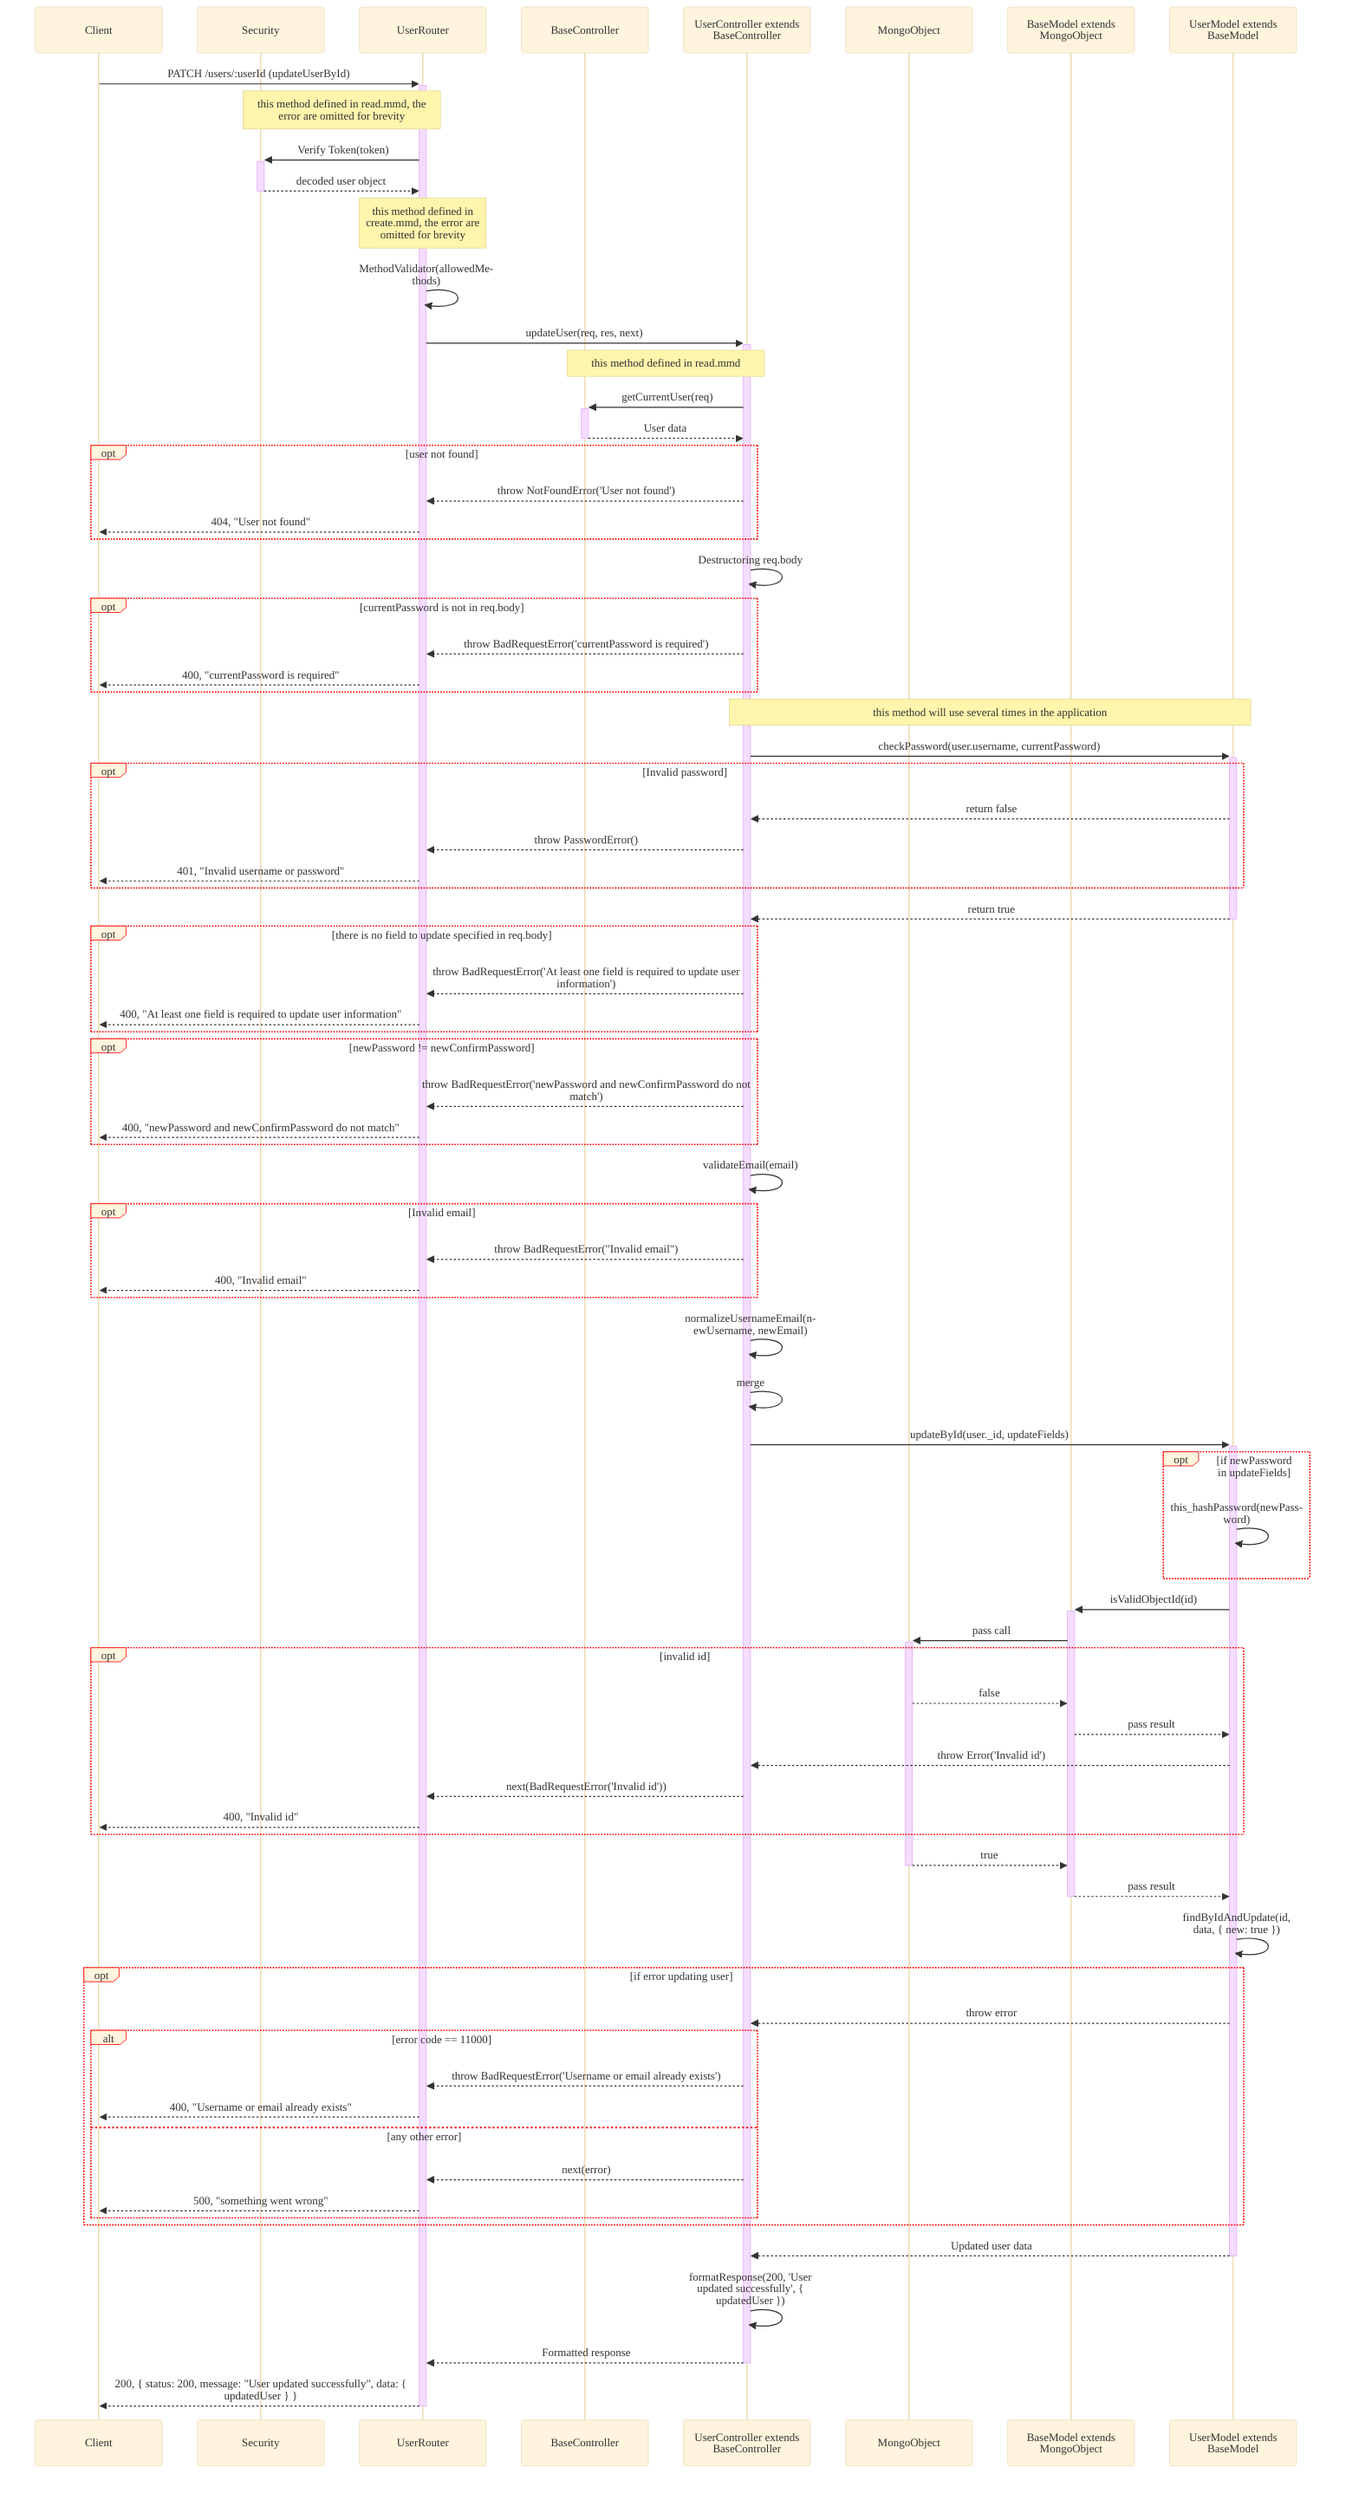 %%{
    init: {
        "theme":"base",
        "themeVariables": {
            "fontFamily": "system-ui",
            'labelBoxBorderColor': '#ff0000'
        },
        "sequence": { 
            "wrap": true, 
            "width": 180 
        } 
    }
}%%
sequenceDiagram
    participant Client
    participant Sec as Security
    participant Router as UserRouter
    participant BaseCont as BaseController
    participant Cont as UserController extends BaseController
    participant Mongo as MongoObject
    participant BaseModel as BaseModel extends MongoObject
    participant Model as UserModel extends BaseModel

    %% Update User
    Client->>+Router: PATCH /users/:userId (updateUserById)
    Note over Sec, Router: this method defined in read.mmd, the error are omitted for brevity
    Router->>+Sec: Verify Token(token)
    Sec-->>-Router: decoded user object
    Note over Router : this method defined in create.mmd, the error are omitted for brevity
    Router->>Router: MethodValidator(allowedMethods)
    Router->>+Cont: updateUser(req, res, next)
    Note over Cont, BaseCont: this method defined in read.mmd
    Cont->>+BaseCont: getCurrentUser(req)
    BaseCont-->>-Cont: User data
    opt user not found
        Cont-->>Router: throw NotFoundError('User not found')
        Router-->>Client: 404, "User not found"
    end
    Cont->>Cont: Destructoring req.body
    opt currentPassword is not in req.body
        Cont-->>Router: throw BadRequestError('currentPassword is required')
        Router-->>Client: 400, "currentPassword is required"
    end
    Note over Cont, Model: this method will use several times in the application
    Cont->>+Model: checkPassword(user.username, currentPassword)
    opt Invalid password
        Model-->>Cont: return false
        Cont-->>Router: throw PasswordError()
        Router-->>Client: 401, "Invalid username or password"
    end
    Model-->>-Cont: return true
    opt there is no field to update specified in req.body
        Cont-->>Router: throw BadRequestError('At least one field is required to update user information')
        Router-->>Client: 400, "At least one field is required to update user information"
    end
    opt newPassword != newConfirmPassword
        Cont-->>Router: throw BadRequestError('newPassword and newConfirmPassword do not match')
        Router-->>Client: 400, "newPassword and newConfirmPassword do not match"
    end
    Cont->>Cont: validateEmail(email)
    opt Invalid email
        Cont-->>Router: throw BadRequestError("Invalid email")
        Router-->>Client: 400, "Invalid email"
    end
    Cont->>Cont: normalizeUsernameEmail(newUsername, newEmail)
    Cont->>Cont: merge
    Cont->>+Model: updateById(user._id, updateFields)
    opt if newPassword in updateFields
        Model->>Model: this_hashPassword(newPassword)
    end
    Model->>+BaseModel: isValidObjectId(id)
    BaseModel->>+Mongo: pass call
    opt invalid id
        Mongo-->>BaseModel: false
        BaseModel-->>Model: pass result
        Model-->>Cont: throw Error('Invalid id')
        Cont-->>Router: next(BadRequestError('Invalid id'))
        Router-->>Client: 400, "Invalid id"
    end
    Mongo-->>-BaseModel: true
    BaseModel-->>-Model: pass result
    Model->>Model: findByIdAndUpdate(id, data, { new: true })
    opt if error updating user
        Model-->>Cont: throw error
        alt error code == 11000
            Cont-->>Router: throw BadRequestError('Username or email already exists')
            Router-->>Client: 400, "Username or email already exists"
        else any other error
            Cont-->>Router: next(error)
            Router-->>Client: 500, "something went wrong"
        end
    end
    Model-->>-Cont: Updated user data
    Cont->>Cont: formatResponse(200, 'User updated successfully', { updatedUser })
    Cont-->>-Router: Formatted response
    Router-->>-Client: 200, { status: 200, message: "User updated successfully", data: { updatedUser } }
